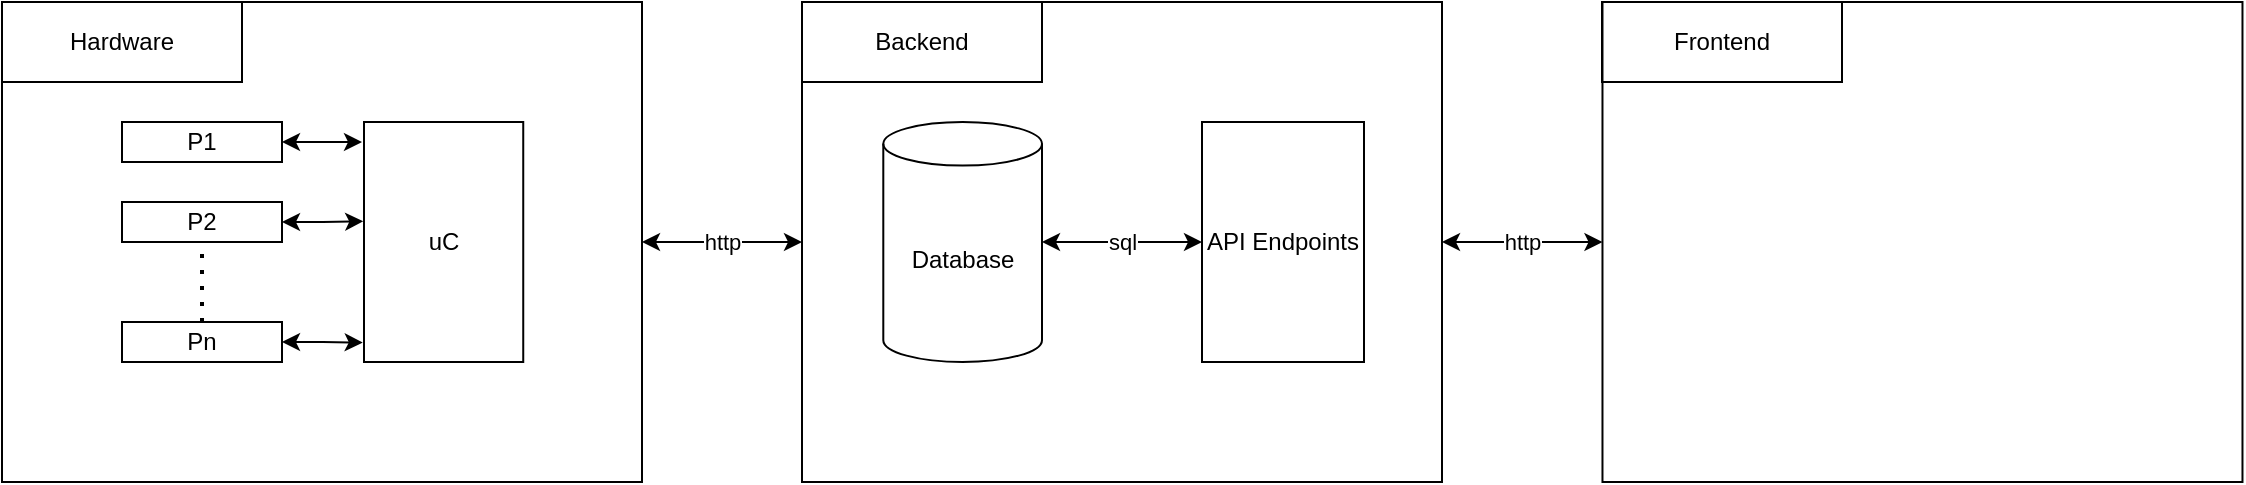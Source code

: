 <mxfile>
    <diagram id="UEUY74Ei3S-ov-agxqxr" name="Page-1">
        <mxGraphModel dx="2748" dy="-549" grid="1" gridSize="10" guides="1" tooltips="1" connect="1" arrows="1" fold="1" page="1" pageScale="1" pageWidth="827" pageHeight="1169" math="0" shadow="0">
            <root>
                <mxCell id="0"/>
                <mxCell id="1" parent="0"/>
                <mxCell id="31" value="http" style="edgeStyle=none;html=1;startArrow=classic;startFill=1;" parent="1" source="12" target="29" edge="1">
                    <mxGeometry relative="1" as="geometry"/>
                </mxCell>
                <mxCell id="12" value="" style="rounded=0;whiteSpace=wrap;html=1;fillColor=default;" parent="1" vertex="1">
                    <mxGeometry x="-600" y="1580" width="320" height="240" as="geometry"/>
                </mxCell>
                <mxCell id="13" value="Database" style="shape=cylinder3;whiteSpace=wrap;html=1;boundedLbl=1;backgroundOutline=1;size=10.905;" parent="1" vertex="1">
                    <mxGeometry x="-559.35" y="1640" width="79.35" height="120" as="geometry"/>
                </mxCell>
                <mxCell id="14" value="sql" style="edgeStyle=orthogonalEdgeStyle;rounded=0;orthogonalLoop=1;jettySize=auto;html=1;startArrow=classic;startFill=1;" parent="1" source="15" target="13" edge="1">
                    <mxGeometry relative="1" as="geometry"/>
                </mxCell>
                <mxCell id="15" value="API Endpoints" style="rounded=0;whiteSpace=wrap;html=1;" parent="1" vertex="1">
                    <mxGeometry x="-400" y="1640" width="81" height="120" as="geometry"/>
                </mxCell>
                <mxCell id="16" value="http" style="edgeStyle=orthogonalEdgeStyle;rounded=0;orthogonalLoop=1;jettySize=auto;html=1;exitX=1;exitY=0.5;exitDx=0;exitDy=0;entryX=0;entryY=0.5;entryDx=0;entryDy=0;startArrow=classic;startFill=1;" parent="1" source="17" target="12" edge="1">
                    <mxGeometry relative="1" as="geometry"/>
                </mxCell>
                <mxCell id="17" value="" style="rounded=0;whiteSpace=wrap;html=1;" parent="1" vertex="1">
                    <mxGeometry x="-1000" y="1580" width="320" height="240" as="geometry"/>
                </mxCell>
                <mxCell id="18" value="Backend" style="rounded=0;whiteSpace=wrap;html=1;strokeColor=default;fillColor=none;" parent="1" vertex="1">
                    <mxGeometry x="-600" y="1580" width="120" height="40" as="geometry"/>
                </mxCell>
                <mxCell id="19" value="Hardware" style="rounded=0;whiteSpace=wrap;html=1;strokeColor=default;fillColor=none;" parent="1" vertex="1">
                    <mxGeometry x="-1000" y="1580" width="120" height="40" as="geometry"/>
                </mxCell>
                <mxCell id="20" value="" style="group" parent="1" vertex="1" connectable="0">
                    <mxGeometry x="-940" y="1640" width="200.62" height="120" as="geometry"/>
                </mxCell>
                <mxCell id="21" value="uC" style="rounded=0;whiteSpace=wrap;html=1;" parent="20" vertex="1">
                    <mxGeometry x="121" width="79.62" height="120" as="geometry"/>
                </mxCell>
                <mxCell id="22" value="P1" style="rounded=0;whiteSpace=wrap;html=1;" parent="20" vertex="1">
                    <mxGeometry width="80" height="20" as="geometry"/>
                </mxCell>
                <mxCell id="23" style="edgeStyle=orthogonalEdgeStyle;rounded=0;orthogonalLoop=1;jettySize=auto;html=1;exitX=1;exitY=0.5;exitDx=0;exitDy=0;startArrow=classic;startFill=1;entryX=-0.005;entryY=0.414;entryDx=0;entryDy=0;entryPerimeter=0;" parent="20" source="24" target="21" edge="1">
                    <mxGeometry relative="1" as="geometry">
                        <mxPoint x="160" y="69.952" as="targetPoint"/>
                    </mxGeometry>
                </mxCell>
                <mxCell id="24" value="P2" style="rounded=0;whiteSpace=wrap;html=1;" parent="20" vertex="1">
                    <mxGeometry y="40" width="80" height="20" as="geometry"/>
                </mxCell>
                <mxCell id="25" value="Pn" style="rounded=0;whiteSpace=wrap;html=1;" parent="20" vertex="1">
                    <mxGeometry y="100" width="80" height="20" as="geometry"/>
                </mxCell>
                <mxCell id="26" value="" style="endArrow=none;dashed=1;html=1;dashPattern=1 3;strokeWidth=2;rounded=0;entryX=0.5;entryY=1;entryDx=0;entryDy=0;exitX=0.5;exitY=0;exitDx=0;exitDy=0;" parent="20" source="25" target="24" edge="1">
                    <mxGeometry width="50" height="50" relative="1" as="geometry">
                        <mxPoint x="30" y="140" as="sourcePoint"/>
                        <mxPoint x="80" y="90" as="targetPoint"/>
                    </mxGeometry>
                </mxCell>
                <mxCell id="27" style="edgeStyle=orthogonalEdgeStyle;rounded=0;orthogonalLoop=1;jettySize=auto;html=1;exitX=1;exitY=0.5;exitDx=0;exitDy=0;startArrow=classic;startFill=1;" parent="20" source="22" edge="1">
                    <mxGeometry relative="1" as="geometry">
                        <mxPoint x="120" y="10" as="targetPoint"/>
                    </mxGeometry>
                </mxCell>
                <mxCell id="28" style="edgeStyle=orthogonalEdgeStyle;rounded=0;orthogonalLoop=1;jettySize=auto;html=1;exitX=1;exitY=0.5;exitDx=0;exitDy=0;entryX=-0.008;entryY=0.919;entryDx=0;entryDy=0;entryPerimeter=0;startArrow=classic;startFill=1;" parent="20" source="25" target="21" edge="1">
                    <mxGeometry relative="1" as="geometry"/>
                </mxCell>
                <mxCell id="29" value="" style="rounded=0;whiteSpace=wrap;html=1;fillColor=default;" parent="1" vertex="1">
                    <mxGeometry x="-199.76" y="1580" width="320" height="240" as="geometry"/>
                </mxCell>
                <mxCell id="30" value="Frontend" style="rounded=0;whiteSpace=wrap;html=1;strokeColor=default;fillColor=none;" parent="1" vertex="1">
                    <mxGeometry x="-200" y="1580" width="120" height="40" as="geometry"/>
                </mxCell>
            </root>
        </mxGraphModel>
    </diagram>
</mxfile>